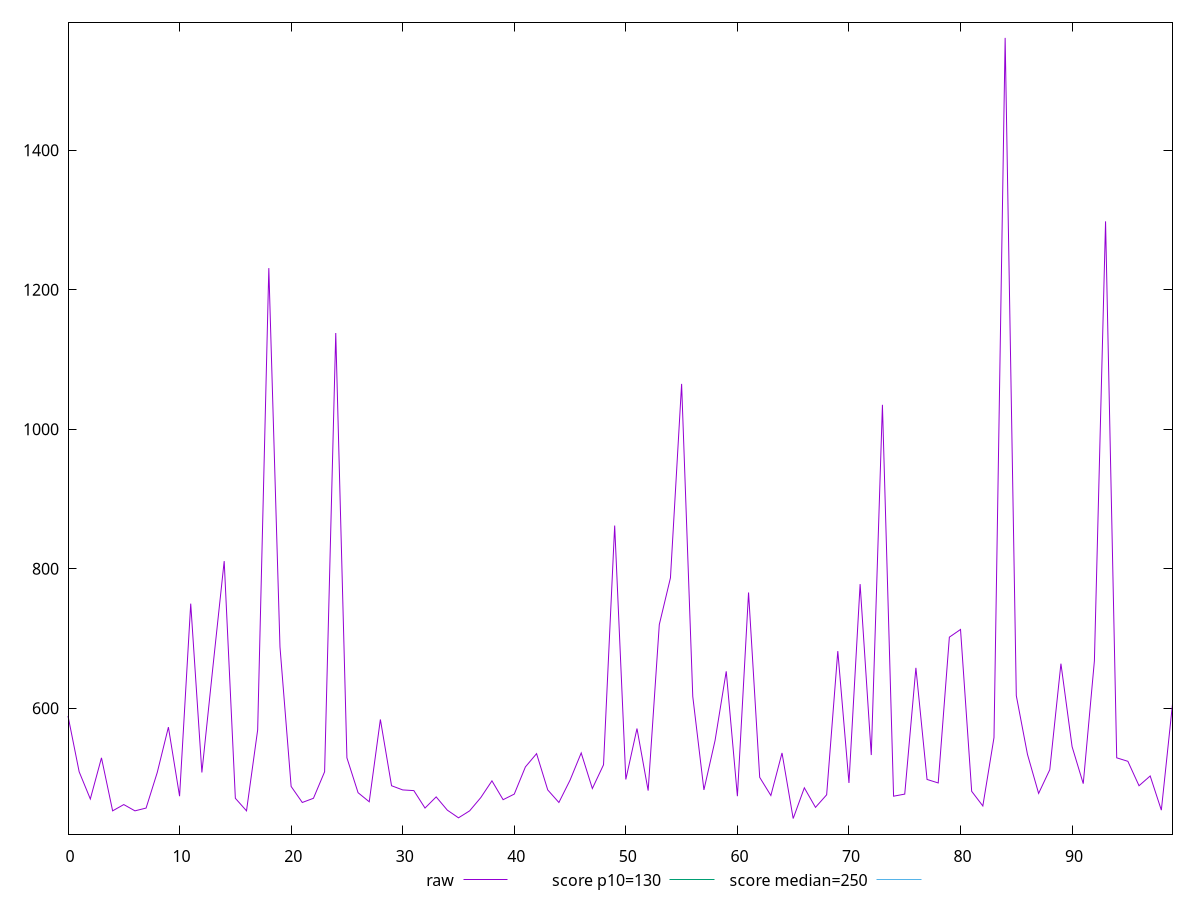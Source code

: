 reset

$raw <<EOF
0 589
1 509.00000000000364
2 470
3 529
4 453
5 462
6 453
7 457
8 508
9 573
10 474
11 750
12 508
13 661
14 811
15 471
16 453
17 568.9999999999982
18 1231
19 688
20 488
21 465
22 471
23 509
24 1138
25 529
26 479
27 466
28 584
29 489
30 483
31 482
32 456.9999999999982
33 473
34 454
35 443
36 453
37 472
38 496
39 469
40 477
41 516
42 535
43 483
44 465
45 497
46 536
47 485
48 519
49 861.9999999999964
50 498
51 571.0000000000036
52 482
53 720
54 787
55 1065
56 617
57 483
58 554
59 653
60 474
61 766
62 501
63 475
64 535.9999999999982
65 442
66 486
67 458
68 476
69 682
70 493
71 778
72 533
73 1035
74 474
75 477
76 657.9999999999982
77 498
78 493
79 702
80 713
81 481
82 460
83 558
84 1561
85 618
86 534
87 478
88 512
89 663.9999999999982
90 545
91 492
92 668
93 1298
94 529
95 524
96 489
97 503
98 454.00000000000364
99 606
EOF

set key outside below
set xrange [0:99]
set yrange [419.62:1583.38]
set trange [419.62:1583.38]
set terminal svg size 640, 500 enhanced background rgb 'white'
set output "reprap/max-potential-fid/samples/pages+cached+noexternal+nomedia+nocss+nojs/raw/values.svg"

plot $raw title "raw" with line, \
     130 title "score p10=130", \
     250 title "score median=250"

reset
